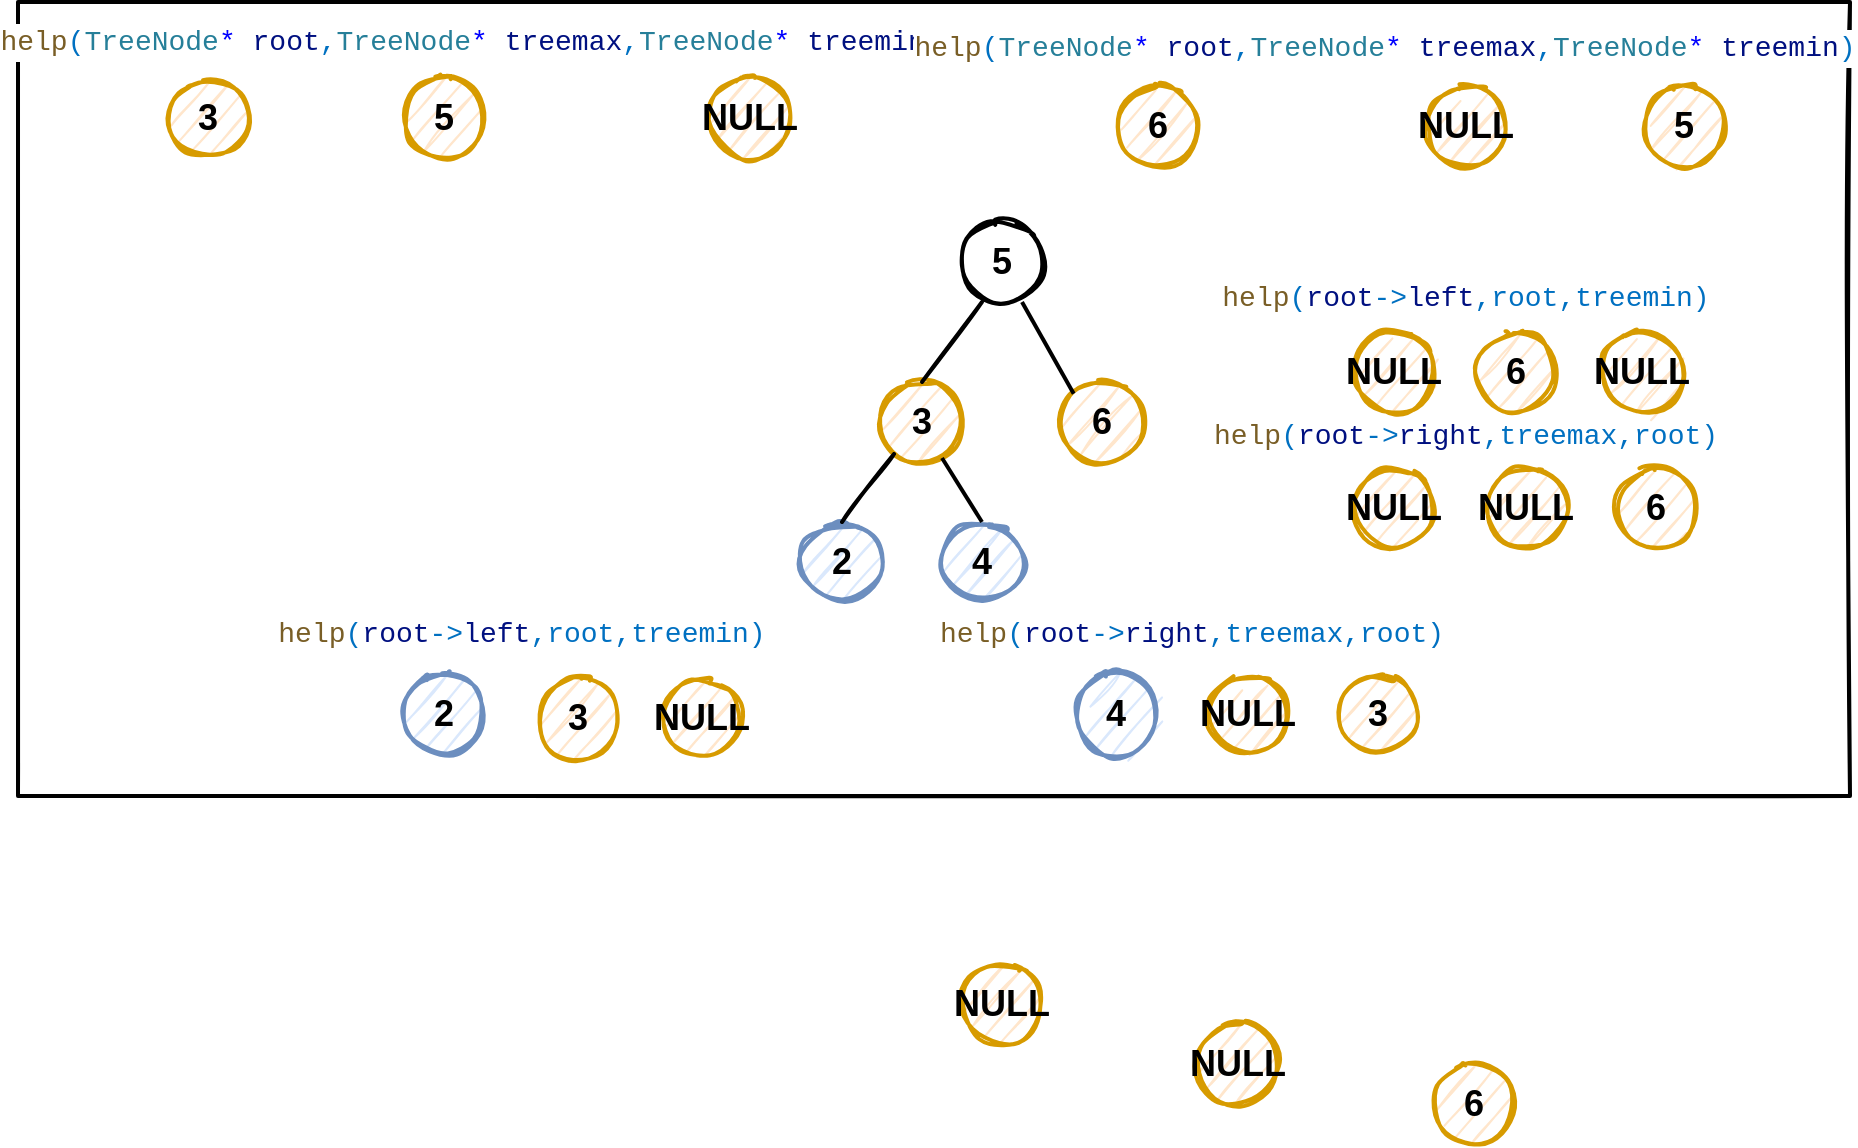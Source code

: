 <mxfile version="15.3.2" type="github"><diagram id="ITXjzWPN-enSgenkCftm" name="Page-1"><mxGraphModel dx="1865" dy="547" grid="0" gridSize="10" guides="1" tooltips="1" connect="1" arrows="1" fold="1" page="1" pageScale="1" pageWidth="827" pageHeight="1169" math="0" shadow="0"><root><mxCell id="0"/><mxCell id="1" parent="0"/><mxCell id="pWbQOm_BaykTAv44YcI1-18" value="" style="rounded=0;whiteSpace=wrap;html=1;sketch=1;strokeColor=#000000;strokeWidth=2;" vertex="1" parent="1"><mxGeometry x="-83" y="43" width="916" height="397" as="geometry"/></mxCell><mxCell id="pWbQOm_BaykTAv44YcI1-1" value="&lt;b&gt;&lt;font style=&quot;font-size: 18px&quot;&gt;5&lt;/font&gt;&lt;/b&gt;" style="ellipse;whiteSpace=wrap;html=1;aspect=fixed;strokeWidth=2;sketch=1;" vertex="1" parent="1"><mxGeometry x="389" y="153" width="40" height="40" as="geometry"/></mxCell><mxCell id="pWbQOm_BaykTAv44YcI1-2" value="&lt;b&gt;&lt;font style=&quot;font-size: 18px&quot;&gt;3&lt;/font&gt;&lt;/b&gt;" style="ellipse;whiteSpace=wrap;html=1;aspect=fixed;strokeWidth=2;sketch=1;fillColor=#ffe6cc;strokeColor=#d79b00;" vertex="1" parent="1"><mxGeometry x="349" y="233" width="40" height="40" as="geometry"/></mxCell><mxCell id="pWbQOm_BaykTAv44YcI1-3" value="&lt;b&gt;&lt;font style=&quot;font-size: 18px&quot;&gt;6&lt;/font&gt;&lt;/b&gt;" style="ellipse;whiteSpace=wrap;html=1;aspect=fixed;strokeWidth=2;sketch=1;fillColor=#ffe6cc;strokeColor=#d79b00;" vertex="1" parent="1"><mxGeometry x="439" y="233" width="40" height="40" as="geometry"/></mxCell><mxCell id="pWbQOm_BaykTAv44YcI1-4" value="&lt;font style=&quot;font-size: 18px&quot;&gt;&lt;b&gt;2&lt;/b&gt;&lt;/font&gt;" style="ellipse;whiteSpace=wrap;html=1;aspect=fixed;strokeWidth=2;sketch=1;fillColor=#dae8fc;strokeColor=#6c8ebf;" vertex="1" parent="1"><mxGeometry x="309" y="303" width="40" height="40" as="geometry"/></mxCell><mxCell id="pWbQOm_BaykTAv44YcI1-5" value="&lt;font style=&quot;font-size: 18px&quot;&gt;&lt;b&gt;4&lt;/b&gt;&lt;/font&gt;" style="ellipse;whiteSpace=wrap;html=1;aspect=fixed;strokeWidth=2;sketch=1;fillColor=#dae8fc;strokeColor=#6c8ebf;" vertex="1" parent="1"><mxGeometry x="379" y="303" width="40" height="40" as="geometry"/></mxCell><mxCell id="pWbQOm_BaykTAv44YcI1-6" value="" style="endArrow=none;html=1;strokeWidth=2;sketch=1;" edge="1" parent="1"><mxGeometry width="50" height="50" relative="1" as="geometry"><mxPoint x="369" y="233" as="sourcePoint"/><mxPoint x="399" y="193" as="targetPoint"/></mxGeometry></mxCell><mxCell id="pWbQOm_BaykTAv44YcI1-7" value="" style="endArrow=none;html=1;strokeWidth=2;sketch=1;" edge="1" parent="1"><mxGeometry width="50" height="50" relative="1" as="geometry"><mxPoint x="329" y="303" as="sourcePoint"/><mxPoint x="355" y="269" as="targetPoint"/></mxGeometry></mxCell><mxCell id="pWbQOm_BaykTAv44YcI1-8" value="" style="endArrow=none;html=1;strokeWidth=2;exitX=0;exitY=0;exitDx=0;exitDy=0;" edge="1" parent="1" source="pWbQOm_BaykTAv44YcI1-3"><mxGeometry width="50" height="50" relative="1" as="geometry"><mxPoint x="439" y="253" as="sourcePoint"/><mxPoint x="419" y="193" as="targetPoint"/></mxGeometry></mxCell><mxCell id="pWbQOm_BaykTAv44YcI1-9" value="" style="endArrow=none;html=1;strokeWidth=2;" edge="1" parent="1"><mxGeometry width="50" height="50" relative="1" as="geometry"><mxPoint x="399" y="303" as="sourcePoint"/><mxPoint x="379" y="271" as="targetPoint"/></mxGeometry></mxCell><mxCell id="pWbQOm_BaykTAv44YcI1-27" value="&lt;b&gt;&lt;font style=&quot;font-size: 18px&quot;&gt;3&lt;/font&gt;&lt;/b&gt;" style="ellipse;whiteSpace=wrap;html=1;aspect=fixed;strokeColor=#d79b00;strokeWidth=2;sketch=1;fillColor=#ffe6cc;" vertex="1" parent="1"><mxGeometry x="-8" y="81" width="40" height="40" as="geometry"/></mxCell><mxCell id="pWbQOm_BaykTAv44YcI1-28" value="&lt;div style=&quot;background-color: rgb(255 , 255 , 255) ; font-family: &amp;#34;consolas&amp;#34; , &amp;#34;courier new&amp;#34; , monospace ; font-size: 14px ; line-height: 19px&quot;&gt;&lt;span style=&quot;color: #795e26&quot;&gt;help&lt;/span&gt;&lt;span style=&quot;color: #0070c1&quot;&gt;(&lt;/span&gt;&lt;span style=&quot;color: #267f99&quot;&gt;TreeNode&lt;/span&gt;&lt;span style=&quot;color: #0000ff&quot;&gt;*&lt;/span&gt;&lt;span style=&quot;color: #0070c1&quot;&gt;&amp;nbsp;&lt;/span&gt;&lt;span style=&quot;color: #001080&quot;&gt;root&lt;/span&gt;&lt;span style=&quot;color: #0070c1&quot;&gt;,&lt;/span&gt;&lt;span style=&quot;color: #267f99&quot;&gt;TreeNode&lt;/span&gt;&lt;span style=&quot;color: #0000ff&quot;&gt;*&lt;/span&gt;&lt;span style=&quot;color: #0070c1&quot;&gt;&amp;nbsp;&lt;/span&gt;&lt;span style=&quot;color: #001080&quot;&gt;treemax&lt;/span&gt;&lt;span style=&quot;color: #0070c1&quot;&gt;,&lt;/span&gt;&lt;span style=&quot;color: #267f99&quot;&gt;TreeNode&lt;/span&gt;&lt;span style=&quot;color: #0000ff&quot;&gt;*&lt;/span&gt;&lt;span style=&quot;color: #0070c1&quot;&gt;&amp;nbsp;&lt;/span&gt;&lt;span style=&quot;color: #001080&quot;&gt;treemin&lt;/span&gt;&lt;span style=&quot;color: #0070c1&quot;&gt;)&lt;/span&gt;&lt;/div&gt;" style="text;html=1;strokeColor=none;fillColor=none;align=center;verticalAlign=middle;whiteSpace=wrap;rounded=0;sketch=1;" vertex="1" parent="1"><mxGeometry x="124" y="56" width="39" height="14" as="geometry"/></mxCell><mxCell id="pWbQOm_BaykTAv44YcI1-37" value="&lt;div style=&quot;background-color: rgb(255 , 255 , 255) ; font-family: &amp;#34;consolas&amp;#34; , &amp;#34;courier new&amp;#34; , monospace ; font-size: 14px ; line-height: 19px&quot;&gt;&lt;span style=&quot;color: #795e26&quot;&gt;help&lt;/span&gt;&lt;span style=&quot;color: #0070c1&quot;&gt;(&lt;/span&gt;&lt;span style=&quot;color: #001080&quot;&gt;root&lt;/span&gt;&lt;span style=&quot;color: #0070c1&quot;&gt;-&amp;gt;&lt;/span&gt;&lt;span style=&quot;color: #001080&quot;&gt;right&lt;/span&gt;&lt;span style=&quot;color: #0070c1&quot;&gt;,treemax,root)&lt;/span&gt;&lt;/div&gt;" style="text;html=1;strokeColor=none;fillColor=none;align=center;verticalAlign=middle;whiteSpace=wrap;rounded=0;sketch=1;" vertex="1" parent="1"><mxGeometry x="375" y="351" width="258" height="16" as="geometry"/></mxCell><mxCell id="pWbQOm_BaykTAv44YcI1-38" value="&lt;b&gt;&lt;font style=&quot;font-size: 18px&quot;&gt;6&lt;/font&gt;&lt;/b&gt;" style="ellipse;whiteSpace=wrap;html=1;aspect=fixed;strokeColor=#d79b00;strokeWidth=2;sketch=1;fillColor=#ffe6cc;" vertex="1" parent="1"><mxGeometry x="625" y="574" width="40" height="40" as="geometry"/></mxCell><mxCell id="pWbQOm_BaykTAv44YcI1-39" value="&lt;b&gt;&lt;font style=&quot;font-size: 18px&quot;&gt;NULL&lt;/font&gt;&lt;/b&gt;" style="ellipse;whiteSpace=wrap;html=1;aspect=fixed;strokeColor=#d79b00;strokeWidth=2;sketch=1;fillColor=#ffe6cc;" vertex="1" parent="1"><mxGeometry x="389" y="524" width="40" height="40" as="geometry"/></mxCell><mxCell id="pWbQOm_BaykTAv44YcI1-40" value="&lt;b&gt;&lt;font style=&quot;font-size: 18px&quot;&gt;NULL&lt;/font&gt;&lt;/b&gt;" style="ellipse;whiteSpace=wrap;html=1;aspect=fixed;strokeColor=#d79b00;strokeWidth=2;sketch=1;fillColor=#ffe6cc;" vertex="1" parent="1"><mxGeometry x="507" y="554" width="40" height="40" as="geometry"/></mxCell><mxCell id="pWbQOm_BaykTAv44YcI1-42" value="&lt;b&gt;&lt;font style=&quot;font-size: 18px&quot;&gt;5&lt;/font&gt;&lt;/b&gt;" style="ellipse;whiteSpace=wrap;html=1;aspect=fixed;strokeColor=#d79b00;strokeWidth=2;sketch=1;fillColor=#ffe6cc;" vertex="1" parent="1"><mxGeometry x="110" y="81" width="40" height="40" as="geometry"/></mxCell><mxCell id="pWbQOm_BaykTAv44YcI1-43" value="&lt;b&gt;&lt;font style=&quot;font-size: 18px&quot;&gt;NULL&lt;/font&gt;&lt;/b&gt;" style="ellipse;whiteSpace=wrap;html=1;aspect=fixed;strokeColor=#d79b00;strokeWidth=2;sketch=1;fillColor=#ffe6cc;" vertex="1" parent="1"><mxGeometry x="263" y="81" width="40" height="40" as="geometry"/></mxCell><mxCell id="pWbQOm_BaykTAv44YcI1-54" value="&lt;div style=&quot;background-color: rgb(255 , 255 , 255) ; font-family: &amp;#34;consolas&amp;#34; , &amp;#34;courier new&amp;#34; , monospace ; font-size: 14px ; line-height: 19px&quot;&gt;&lt;span style=&quot;color: #795e26&quot;&gt;help&lt;/span&gt;&lt;span style=&quot;color: #0070c1&quot;&gt;(&lt;/span&gt;&lt;span style=&quot;color: #267f99&quot;&gt;TreeNode&lt;/span&gt;&lt;span style=&quot;color: #0000ff&quot;&gt;*&lt;/span&gt;&lt;span style=&quot;color: #0070c1&quot;&gt;&amp;nbsp;&lt;/span&gt;&lt;span style=&quot;color: #001080&quot;&gt;root&lt;/span&gt;&lt;span style=&quot;color: #0070c1&quot;&gt;,&lt;/span&gt;&lt;span style=&quot;color: #267f99&quot;&gt;TreeNode&lt;/span&gt;&lt;span style=&quot;color: #0000ff&quot;&gt;*&lt;/span&gt;&lt;span style=&quot;color: #0070c1&quot;&gt;&amp;nbsp;&lt;/span&gt;&lt;span style=&quot;color: #001080&quot;&gt;treemax&lt;/span&gt;&lt;span style=&quot;color: #0070c1&quot;&gt;,&lt;/span&gt;&lt;span style=&quot;color: #267f99&quot;&gt;TreeNode&lt;/span&gt;&lt;span style=&quot;color: #0000ff&quot;&gt;*&lt;/span&gt;&lt;span style=&quot;color: #0070c1&quot;&gt;&amp;nbsp;&lt;/span&gt;&lt;span style=&quot;color: #001080&quot;&gt;treemin&lt;/span&gt;&lt;span style=&quot;color: #0070c1&quot;&gt;)&lt;/span&gt;&lt;/div&gt;" style="text;html=1;strokeColor=none;fillColor=none;align=center;verticalAlign=middle;whiteSpace=wrap;rounded=0;sketch=1;" vertex="1" parent="1"><mxGeometry x="581" y="59" width="39" height="14" as="geometry"/></mxCell><mxCell id="pWbQOm_BaykTAv44YcI1-56" value="&lt;font style=&quot;font-size: 18px&quot;&gt;&lt;b&gt;2&lt;/b&gt;&lt;/font&gt;" style="ellipse;whiteSpace=wrap;html=1;aspect=fixed;strokeWidth=2;sketch=1;fillColor=#dae8fc;strokeColor=#6c8ebf;" vertex="1" parent="1"><mxGeometry x="110" y="379" width="40" height="40" as="geometry"/></mxCell><mxCell id="pWbQOm_BaykTAv44YcI1-57" value="&lt;b&gt;&lt;font style=&quot;font-size: 18px&quot;&gt;3&lt;/font&gt;&lt;/b&gt;" style="ellipse;whiteSpace=wrap;html=1;aspect=fixed;strokeColor=#d79b00;strokeWidth=2;sketch=1;fillColor=#ffe6cc;" vertex="1" parent="1"><mxGeometry x="177" y="381" width="40" height="40" as="geometry"/></mxCell><mxCell id="pWbQOm_BaykTAv44YcI1-58" value="&lt;b&gt;&lt;font style=&quot;font-size: 18px&quot;&gt;NULL&lt;/font&gt;&lt;/b&gt;" style="ellipse;whiteSpace=wrap;html=1;aspect=fixed;strokeColor=#d79b00;strokeWidth=2;sketch=1;fillColor=#ffe6cc;" vertex="1" parent="1"><mxGeometry x="239" y="381" width="40" height="40" as="geometry"/></mxCell><mxCell id="pWbQOm_BaykTAv44YcI1-59" value="&lt;div style=&quot;background-color: rgb(255 , 255 , 255) ; font-family: &amp;#34;consolas&amp;#34; , &amp;#34;courier new&amp;#34; , monospace ; font-size: 14px ; line-height: 19px&quot;&gt;&lt;div style=&quot;font-family: &amp;#34;consolas&amp;#34; , &amp;#34;courier new&amp;#34; , monospace ; line-height: 19px&quot;&gt;&lt;span style=&quot;color: #795e26&quot;&gt;help&lt;/span&gt;&lt;span style=&quot;color: #0070c1&quot;&gt;(&lt;/span&gt;&lt;span style=&quot;color: #001080&quot;&gt;root&lt;/span&gt;&lt;span style=&quot;color: #0070c1&quot;&gt;-&amp;gt;&lt;/span&gt;&lt;span style=&quot;color: #001080&quot;&gt;left&lt;/span&gt;&lt;span style=&quot;color: #0070c1&quot;&gt;,root,treemin)&lt;/span&gt;&lt;/div&gt;&lt;/div&gt;" style="text;html=1;strokeColor=none;fillColor=none;align=center;verticalAlign=middle;whiteSpace=wrap;rounded=0;sketch=1;" vertex="1" parent="1"><mxGeometry x="40" y="351" width="258" height="16" as="geometry"/></mxCell><mxCell id="pWbQOm_BaykTAv44YcI1-60" value="&lt;font style=&quot;font-size: 18px&quot;&gt;&lt;b&gt;4&lt;/b&gt;&lt;/font&gt;" style="ellipse;whiteSpace=wrap;html=1;aspect=fixed;strokeWidth=2;sketch=1;fillColor=#dae8fc;strokeColor=#6c8ebf;" vertex="1" parent="1"><mxGeometry x="446" y="379" width="40" height="40" as="geometry"/></mxCell><mxCell id="pWbQOm_BaykTAv44YcI1-61" value="&lt;b&gt;&lt;font style=&quot;font-size: 18px&quot;&gt;NULL&lt;/font&gt;&lt;/b&gt;" style="ellipse;whiteSpace=wrap;html=1;aspect=fixed;strokeColor=#d79b00;strokeWidth=2;sketch=1;fillColor=#ffe6cc;" vertex="1" parent="1"><mxGeometry x="512" y="379" width="40" height="40" as="geometry"/></mxCell><mxCell id="pWbQOm_BaykTAv44YcI1-62" value="&lt;b&gt;&lt;font style=&quot;font-size: 18px&quot;&gt;3&lt;/font&gt;&lt;/b&gt;" style="ellipse;whiteSpace=wrap;html=1;aspect=fixed;strokeColor=#d79b00;strokeWidth=2;sketch=1;fillColor=#ffe6cc;" vertex="1" parent="1"><mxGeometry x="577" y="379" width="40" height="40" as="geometry"/></mxCell><mxCell id="pWbQOm_BaykTAv44YcI1-64" value="&lt;div style=&quot;background-color: rgb(255 , 255 , 255) ; font-family: &amp;#34;consolas&amp;#34; , &amp;#34;courier new&amp;#34; , monospace ; font-size: 14px ; line-height: 19px&quot;&gt;&lt;div style=&quot;font-family: &amp;#34;consolas&amp;#34; , &amp;#34;courier new&amp;#34; , monospace ; line-height: 19px&quot;&gt;&lt;span style=&quot;color: #795e26&quot;&gt;help&lt;/span&gt;&lt;span style=&quot;color: #0070c1&quot;&gt;(&lt;/span&gt;&lt;span style=&quot;color: #001080&quot;&gt;root&lt;/span&gt;&lt;span style=&quot;color: #0070c1&quot;&gt;-&amp;gt;&lt;/span&gt;&lt;span style=&quot;color: #001080&quot;&gt;left&lt;/span&gt;&lt;span style=&quot;color: #0070c1&quot;&gt;,root,treemin)&lt;/span&gt;&lt;/div&gt;&lt;/div&gt;" style="text;html=1;strokeColor=none;fillColor=none;align=center;verticalAlign=middle;whiteSpace=wrap;rounded=0;sketch=1;" vertex="1" parent="1"><mxGeometry x="512" y="183" width="258" height="16" as="geometry"/></mxCell><mxCell id="pWbQOm_BaykTAv44YcI1-65" value="&lt;div style=&quot;background-color: rgb(255 , 255 , 255) ; font-family: &amp;#34;consolas&amp;#34; , &amp;#34;courier new&amp;#34; , monospace ; font-size: 14px ; line-height: 19px&quot;&gt;&lt;span style=&quot;color: #795e26&quot;&gt;help&lt;/span&gt;&lt;span style=&quot;color: #0070c1&quot;&gt;(&lt;/span&gt;&lt;span style=&quot;color: #001080&quot;&gt;root&lt;/span&gt;&lt;span style=&quot;color: #0070c1&quot;&gt;-&amp;gt;&lt;/span&gt;&lt;span style=&quot;color: #001080&quot;&gt;right&lt;/span&gt;&lt;span style=&quot;color: #0070c1&quot;&gt;,treemax,root)&lt;/span&gt;&lt;/div&gt;" style="text;html=1;strokeColor=none;fillColor=none;align=center;verticalAlign=middle;whiteSpace=wrap;rounded=0;sketch=1;" vertex="1" parent="1"><mxGeometry x="512" y="252" width="258" height="16" as="geometry"/></mxCell><mxCell id="pWbQOm_BaykTAv44YcI1-66" value="&lt;b&gt;&lt;font style=&quot;font-size: 18px&quot;&gt;6&lt;/font&gt;&lt;/b&gt;" style="ellipse;whiteSpace=wrap;html=1;aspect=fixed;strokeWidth=2;sketch=1;fillColor=#ffe6cc;strokeColor=#d79b00;" vertex="1" parent="1"><mxGeometry x="646" y="208" width="40" height="40" as="geometry"/></mxCell><mxCell id="pWbQOm_BaykTAv44YcI1-67" value="&lt;b&gt;&lt;font style=&quot;font-size: 18px&quot;&gt;6&lt;/font&gt;&lt;/b&gt;" style="ellipse;whiteSpace=wrap;html=1;aspect=fixed;strokeWidth=2;sketch=1;fillColor=#ffe6cc;strokeColor=#d79b00;" vertex="1" parent="1"><mxGeometry x="716" y="276" width="40" height="40" as="geometry"/></mxCell><mxCell id="pWbQOm_BaykTAv44YcI1-68" value="&lt;b&gt;&lt;font style=&quot;font-size: 18px&quot;&gt;NULL&lt;/font&gt;&lt;/b&gt;" style="ellipse;whiteSpace=wrap;html=1;aspect=fixed;strokeColor=#d79b00;strokeWidth=2;sketch=1;fillColor=#ffe6cc;" vertex="1" parent="1"><mxGeometry x="585" y="276" width="40" height="40" as="geometry"/></mxCell><mxCell id="pWbQOm_BaykTAv44YcI1-69" value="&lt;b&gt;&lt;font style=&quot;font-size: 18px&quot;&gt;NULL&lt;/font&gt;&lt;/b&gt;" style="ellipse;whiteSpace=wrap;html=1;aspect=fixed;strokeColor=#d79b00;strokeWidth=2;sketch=1;fillColor=#ffe6cc;" vertex="1" parent="1"><mxGeometry x="651" y="276" width="40" height="40" as="geometry"/></mxCell><mxCell id="pWbQOm_BaykTAv44YcI1-70" value="&lt;b&gt;&lt;font style=&quot;font-size: 18px&quot;&gt;6&lt;/font&gt;&lt;/b&gt;" style="ellipse;whiteSpace=wrap;html=1;aspect=fixed;strokeWidth=2;sketch=1;fillColor=#ffe6cc;strokeColor=#d79b00;" vertex="1" parent="1"><mxGeometry x="467" y="85" width="40" height="40" as="geometry"/></mxCell><mxCell id="pWbQOm_BaykTAv44YcI1-71" value="&lt;b&gt;&lt;font style=&quot;font-size: 18px&quot;&gt;NULL&lt;/font&gt;&lt;/b&gt;" style="ellipse;whiteSpace=wrap;html=1;aspect=fixed;strokeColor=#d79b00;strokeWidth=2;sketch=1;fillColor=#ffe6cc;" vertex="1" parent="1"><mxGeometry x="621" y="85" width="40" height="40" as="geometry"/></mxCell><mxCell id="pWbQOm_BaykTAv44YcI1-72" value="&lt;b&gt;&lt;font style=&quot;font-size: 18px&quot;&gt;5&lt;/font&gt;&lt;/b&gt;" style="ellipse;whiteSpace=wrap;html=1;aspect=fixed;strokeColor=#d79b00;strokeWidth=2;sketch=1;fillColor=#ffe6cc;" vertex="1" parent="1"><mxGeometry x="730" y="85" width="40" height="40" as="geometry"/></mxCell><mxCell id="pWbQOm_BaykTAv44YcI1-73" value="&lt;b&gt;&lt;font style=&quot;font-size: 18px&quot;&gt;NULL&lt;/font&gt;&lt;/b&gt;" style="ellipse;whiteSpace=wrap;html=1;aspect=fixed;strokeColor=#d79b00;strokeWidth=2;sketch=1;fillColor=#ffe6cc;" vertex="1" parent="1"><mxGeometry x="709" y="208" width="40" height="40" as="geometry"/></mxCell><mxCell id="pWbQOm_BaykTAv44YcI1-74" value="&lt;b&gt;&lt;font style=&quot;font-size: 18px&quot;&gt;NULL&lt;/font&gt;&lt;/b&gt;" style="ellipse;whiteSpace=wrap;html=1;aspect=fixed;strokeColor=#d79b00;strokeWidth=2;sketch=1;fillColor=#ffe6cc;" vertex="1" parent="1"><mxGeometry x="585" y="208" width="40" height="40" as="geometry"/></mxCell></root></mxGraphModel></diagram></mxfile>